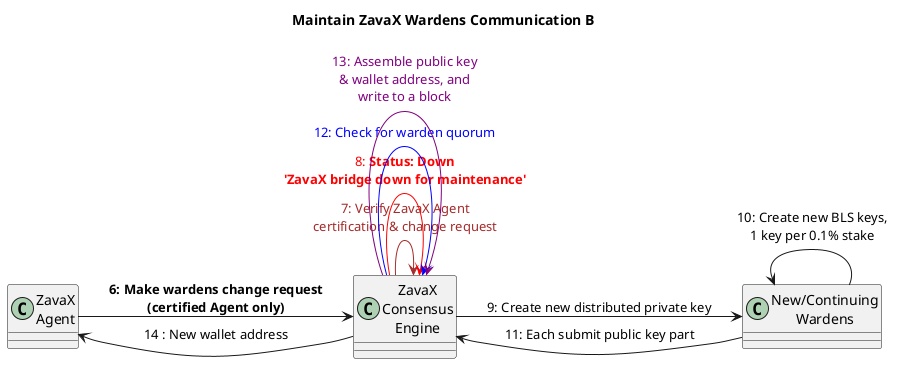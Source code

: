@startuml
left to right direction
title Maintain ZavaX Wardens Communication B

class "ZavaX\nAgent" as ZA
class "ZavaX\nConsensus\nEngine" as ZCE
class "New/Continuing\nWardens" as NV

ZA -down-> ZCE : **6: Make wardens change request**\n**(certified Agent only)**
ZCE -down-> ZCE #brown : <color:brown>7: Verify ZavaX Agent\n<color:brown>certification & change request
ZCE -down-> ZCE #red : <color:red>8: **Status: Down**\n<color:red>**'ZavaX bridge down for maintenance'**
ZCE -down-> NV : 9: Create new distributed private key
NV -up-> NV : 10: Create new BLS keys,\n1 key per 0.1% stake
NV -up-> ZCE : 11: Each submit public key part
ZCE -down-> ZCE #blue : <color:blue>12: Check for warden quorum
ZCE -down-> ZCE #purple : <color:purple>13: Assemble public key\n<color:purple>& wallet address, and\n<color:purple>write to a block
ZCE -up-> ZA: 14 : New wallet address

@enduml